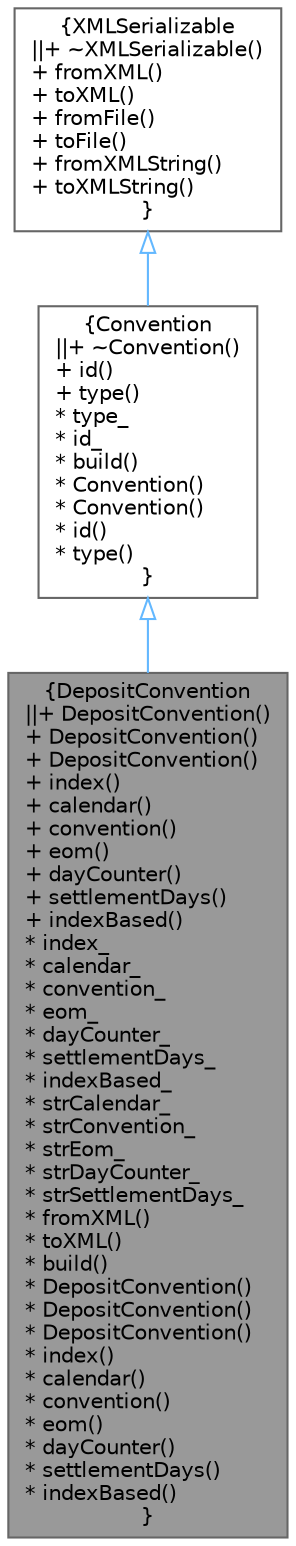 digraph "DepositConvention"
{
 // INTERACTIVE_SVG=YES
 // LATEX_PDF_SIZE
  bgcolor="transparent";
  edge [fontname=Helvetica,fontsize=10,labelfontname=Helvetica,labelfontsize=10];
  node [fontname=Helvetica,fontsize=10,shape=box,height=0.2,width=0.4];
  Node1 [label="{DepositConvention\n||+ DepositConvention()\l+ DepositConvention()\l+ DepositConvention()\l+ index()\l+ calendar()\l+ convention()\l+ eom()\l+ dayCounter()\l+ settlementDays()\l+ indexBased()\l* index_\l* calendar_\l* convention_\l* eom_\l* dayCounter_\l* settlementDays_\l* indexBased_\l* strCalendar_\l* strConvention_\l* strEom_\l* strDayCounter_\l* strSettlementDays_\l* fromXML()\l* toXML()\l* build()\l* DepositConvention()\l* DepositConvention()\l* DepositConvention()\l* index()\l* calendar()\l* convention()\l* eom()\l* dayCounter()\l* settlementDays()\l* indexBased()\l}",height=0.2,width=0.4,color="gray40", fillcolor="grey60", style="filled", fontcolor="black",tooltip="Container for storing Deposit conventions."];
  Node2 -> Node1 [dir="back",color="steelblue1",style="solid",arrowtail="onormal"];
  Node2 [label="{Convention\n||+ ~Convention()\l+ id()\l+ type()\l* type_\l* id_\l* build()\l* Convention()\l* Convention()\l* id()\l* type()\l}",height=0.2,width=0.4,color="gray40", fillcolor="white", style="filled",URL="$classore_1_1data_1_1_convention.html",tooltip="Abstract base class for convention objects."];
  Node3 -> Node2 [dir="back",color="steelblue1",style="solid",arrowtail="onormal"];
  Node3 [label="{XMLSerializable\n||+ ~XMLSerializable()\l+ fromXML()\l+ toXML()\l+ fromFile()\l+ toFile()\l+ fromXMLString()\l+ toXMLString()\l}",height=0.2,width=0.4,color="gray40", fillcolor="white", style="filled",URL="$classore_1_1data_1_1_x_m_l_serializable.html",tooltip="Base class for all serializable classes."];
}
